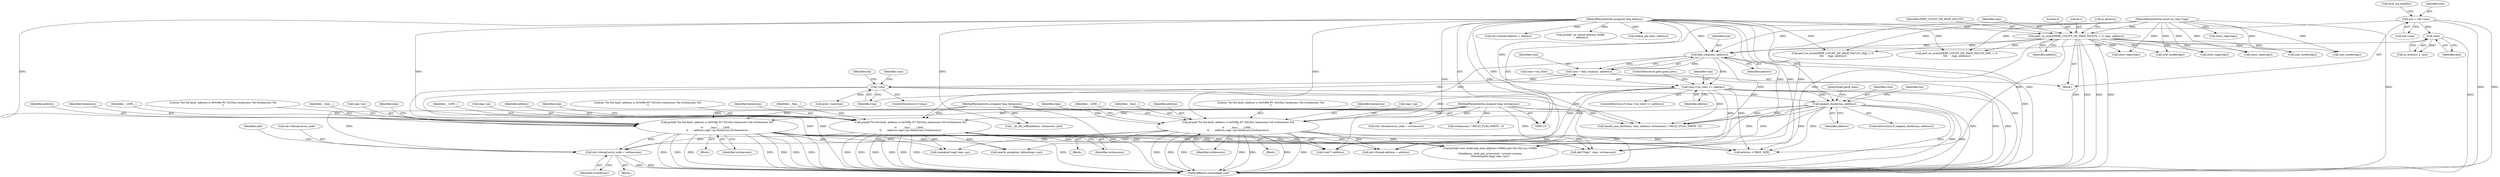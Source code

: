 digraph "0_linux_a8b0ca17b80e92faab46ee7179ba9e99ccb61233_30@API" {
"1000393" [label="(Call,tsk->thread.error_code = writeaccess)"];
"1000217" [label="(Call,printk(\"%s:%d fault, address is 0x%08x PC %016Lx textaccess %d writeaccess %d\n\",\n\t\t       __func__, __LINE__,\n\t\t       address,regs->pc,textaccess,writeaccess))"];
"1000211" [label="(Call,expand_stack(vma, address))"];
"1000159" [label="(Call,!vma)"];
"1000153" [label="(Call,vma = find_vma(mm, address))"];
"1000155" [label="(Call,find_vma(mm, address))"];
"1000145" [label="(Call,!mm)"];
"1000130" [label="(Call,mm = tsk->mm)"];
"1000136" [label="(Call,perf_sw_event(PERF_COUNT_SW_PAGE_FAULTS, 1, 0, regs, address))"];
"1000116" [label="(MethodParameterIn,struct pt_regs *regs)"];
"1000119" [label="(MethodParameterIn,unsigned long address)"];
"1000178" [label="(Call,vma->vm_start <= address)"];
"1000118" [label="(MethodParameterIn,unsigned long textaccess)"];
"1000117" [label="(MethodParameterIn,unsigned long writeaccess)"];
"1000164" [label="(Call,printk(\"%s:%d fault, address is 0x%08x PC %016Lx textaccess %d writeaccess %d\n\",\n\t\t       __func__, __LINE__,\n\t\t       address,regs->pc,textaccess,writeaccess))"];
"1000195" [label="(Call,printk(\"%s:%d fault, address is 0x%08x PC %016Lx textaccess %d writeaccess %d\n\",\n\t\t       __func__, __LINE__,\n\t\t       address,regs->pc,textaccess,writeaccess))"];
"1000135" [label="(Call,local_irq_enable())"];
"1000219" [label="(Identifier,__func__)"];
"1000163" [label="(Identifier,tsk)"];
"1000156" [label="(Identifier,mm)"];
"1000116" [label="(MethodParameterIn,struct pt_regs *regs)"];
"1000478" [label="(Call,tsk->thread.address = address)"];
"1000393" [label="(Call,tsk->thread.error_code = writeaccess)"];
"1000161" [label="(Block,)"];
"1000378" [label="(Call,show_regs(regs))"];
"1000448" [label="(Call,printk(\" at virtual address %08lx\n\", address))"];
"1000213" [label="(Identifier,address)"];
"1000199" [label="(Identifier,address)"];
"1000394" [label="(Call,tsk->thread.error_code)"];
"1000179" [label="(Call,vma->vm_start)"];
"1000192" [label="(Block,)"];
"1000165" [label="(Literal,\"%s:%d fault, address is 0x%08x PC %016Lx textaccess %d writeaccess %d\n\")"];
"1000143" [label="(Call,in_atomic() || !mm)"];
"1000154" [label="(Identifier,vma)"];
"1000196" [label="(Literal,\"%s:%d fault, address is 0x%08x PC %016Lx textaccess %d writeaccess %d\n\")"];
"1000504" [label="(Call,user_mode(regs))"];
"1000230" [label="(JumpTarget,good_area:)"];
"1000172" [label="(Identifier,textaccess)"];
"1000222" [label="(Call,regs->pc)"];
"1000485" [label="(Call,tsk->thread.error_code = writeaccess)"];
"1000212" [label="(Identifier,vma)"];
"1000228" [label="(Identifier,regs)"];
"1000118" [label="(MethodParameterIn,unsigned long textaccess)"];
"1000166" [label="(Identifier,__func__)"];
"1000373" [label="(Call,(unsigned long) regs->pc)"];
"1000132" [label="(Call,tsk->mm)"];
"1000177" [label="(ControlStructure,if (vma->vm_start <= address))"];
"1000211" [label="(Call,expand_stack(vma, address))"];
"1000203" [label="(Identifier,textaccess)"];
"1000140" [label="(Identifier,regs)"];
"1000167" [label="(Identifier,__LINE__)"];
"1000205" [label="(Call,show_regs(regs))"];
"1000131" [label="(Identifier,mm)"];
"1000174" [label="(Call,show_regs(regs))"];
"1000350" [label="(Call,user_mode(regs))"];
"1000164" [label="(Call,printk(\"%s:%d fault, address is 0x%08x PC %016Lx textaccess %d writeaccess %d\n\",\n\t\t       __func__, __LINE__,\n\t\t       address,regs->pc,textaccess,writeaccess))"];
"1000184" [label="(ControlStructure,goto good_area;)"];
"1000182" [label="(Identifier,address)"];
"1000141" [label="(Identifier,address)"];
"1000399" [label="(Identifier,writeaccess)"];
"1000221" [label="(Identifier,address)"];
"1000139" [label="(Literal,0)"];
"1000207" [label="(Call,print_vma(vma))"];
"1000267" [label="(Call,handle_mm_fault(mm, vma, address, writeaccess ? FAULT_FLAG_WRITE : 0))"];
"1000451" [label="(Call,die(\"Oops\", regs, writeaccess))"];
"1000117" [label="(MethodParameterIn,unsigned long writeaccess)"];
"1000160" [label="(Identifier,vma)"];
"1000217" [label="(Call,printk(\"%s:%d fault, address is 0x%08x PC %016Lx textaccess %d writeaccess %d\n\",\n\t\t       __func__, __LINE__,\n\t\t       address,regs->pc,textaccess,writeaccess))"];
"1000119" [label="(MethodParameterIn,unsigned long address)"];
"1000507" [label="(MethodReturn,asmlinkage void)"];
"1000157" [label="(Identifier,address)"];
"1000138" [label="(Literal,1)"];
"1000352" [label="(Block,)"];
"1000158" [label="(ControlStructure,if (!vma))"];
"1000302" [label="(Call,perf_sw_event(PERF_COUNT_SW_PAGE_FAULTS_MAJ, 1, 0,\n \t\t\t\t     regs, address))"];
"1000225" [label="(Identifier,textaccess)"];
"1000130" [label="(Call,mm = tsk->mm)"];
"1000169" [label="(Call,regs->pc)"];
"1000189" [label="(Identifier,vma)"];
"1000136" [label="(Call,perf_sw_event(PERF_COUNT_SW_PAGE_FAULTS, 1, 0, regs, address))"];
"1000168" [label="(Identifier,address)"];
"1000200" [label="(Call,regs->pc)"];
"1000314" [label="(Call,perf_sw_event(PERF_COUNT_SW_PAGE_FAULTS_MIN, 1, 0,\n \t\t\t\t     regs, address))"];
"1000330" [label="(Call,__do_tlb_refill(address, textaccess, pte))"];
"1000322" [label="(Call,lookup_pte (mm, address))"];
"1000159" [label="(Call,!vma)"];
"1000206" [label="(Identifier,regs)"];
"1000195" [label="(Call,printk(\"%s:%d fault, address is 0x%08x PC %016Lx textaccess %d writeaccess %d\n\",\n\t\t       __func__, __LINE__,\n\t\t       address,regs->pc,textaccess,writeaccess))"];
"1000220" [label="(Identifier,__LINE__)"];
"1000153" [label="(Call,vma = find_vma(mm, address))"];
"1000218" [label="(Literal,\"%s:%d fault, address is 0x%08x PC %016Lx textaccess %d writeaccess %d\n\")"];
"1000180" [label="(Identifier,vma)"];
"1000120" [label="(Block,)"];
"1000144" [label="(Call,in_atomic())"];
"1000137" [label="(Identifier,PERF_COUNT_SW_PAGE_FAULTS)"];
"1000198" [label="(Identifier,__LINE__)"];
"1000197" [label="(Identifier,__func__)"];
"1000146" [label="(Identifier,mm)"];
"1000386" [label="(Call,tsk->thread.address = address)"];
"1000175" [label="(Identifier,regs)"];
"1000365" [label="(Call,printk(\"user mode bad_area address=%08lx pid=%d (%s) pc=%08lx\n\",\n\t\t\t\taddress, task_pid_nr(current), current->comm,\n\t\t\t\t(unsigned long) regs->pc))"];
"1000155" [label="(Call,find_vma(mm, address))"];
"1000271" [label="(Call,writeaccess ? FAULT_FLAG_WRITE : 0)"];
"1000465" [label="(Call,user_mode(regs))"];
"1000204" [label="(Identifier,writeaccess)"];
"1000214" [label="(Block,)"];
"1000216" [label="(Identifier,tsk)"];
"1000402" [label="(Identifier,info)"];
"1000444" [label="(Call,address < PAGE_SIZE)"];
"1000210" [label="(ControlStructure,if (expand_stack(vma, address)))"];
"1000178" [label="(Call,vma->vm_start <= address)"];
"1000173" [label="(Identifier,writeaccess)"];
"1000428" [label="(Call,search_exception_tables(regs->pc))"];
"1000227" [label="(Call,show_regs(regs))"];
"1000145" [label="(Call,!mm)"];
"1000414" [label="(Call,(void *) address)"];
"1000226" [label="(Identifier,writeaccess)"];
"1000393" -> "1000352"  [label="AST: "];
"1000393" -> "1000399"  [label="CFG: "];
"1000394" -> "1000393"  [label="AST: "];
"1000399" -> "1000393"  [label="AST: "];
"1000402" -> "1000393"  [label="CFG: "];
"1000393" -> "1000507"  [label="DDG: "];
"1000393" -> "1000507"  [label="DDG: "];
"1000217" -> "1000393"  [label="DDG: "];
"1000164" -> "1000393"  [label="DDG: "];
"1000195" -> "1000393"  [label="DDG: "];
"1000117" -> "1000393"  [label="DDG: "];
"1000217" -> "1000214"  [label="AST: "];
"1000217" -> "1000226"  [label="CFG: "];
"1000218" -> "1000217"  [label="AST: "];
"1000219" -> "1000217"  [label="AST: "];
"1000220" -> "1000217"  [label="AST: "];
"1000221" -> "1000217"  [label="AST: "];
"1000222" -> "1000217"  [label="AST: "];
"1000225" -> "1000217"  [label="AST: "];
"1000226" -> "1000217"  [label="AST: "];
"1000228" -> "1000217"  [label="CFG: "];
"1000217" -> "1000507"  [label="DDG: "];
"1000217" -> "1000507"  [label="DDG: "];
"1000217" -> "1000507"  [label="DDG: "];
"1000217" -> "1000507"  [label="DDG: "];
"1000217" -> "1000507"  [label="DDG: "];
"1000217" -> "1000507"  [label="DDG: "];
"1000217" -> "1000507"  [label="DDG: "];
"1000211" -> "1000217"  [label="DDG: "];
"1000119" -> "1000217"  [label="DDG: "];
"1000118" -> "1000217"  [label="DDG: "];
"1000117" -> "1000217"  [label="DDG: "];
"1000217" -> "1000365"  [label="DDG: "];
"1000217" -> "1000373"  [label="DDG: "];
"1000217" -> "1000386"  [label="DDG: "];
"1000217" -> "1000414"  [label="DDG: "];
"1000217" -> "1000428"  [label="DDG: "];
"1000217" -> "1000444"  [label="DDG: "];
"1000217" -> "1000451"  [label="DDG: "];
"1000211" -> "1000210"  [label="AST: "];
"1000211" -> "1000213"  [label="CFG: "];
"1000212" -> "1000211"  [label="AST: "];
"1000213" -> "1000211"  [label="AST: "];
"1000216" -> "1000211"  [label="CFG: "];
"1000230" -> "1000211"  [label="CFG: "];
"1000211" -> "1000507"  [label="DDG: "];
"1000211" -> "1000507"  [label="DDG: "];
"1000211" -> "1000507"  [label="DDG: "];
"1000159" -> "1000211"  [label="DDG: "];
"1000178" -> "1000211"  [label="DDG: "];
"1000119" -> "1000211"  [label="DDG: "];
"1000211" -> "1000267"  [label="DDG: "];
"1000211" -> "1000267"  [label="DDG: "];
"1000211" -> "1000365"  [label="DDG: "];
"1000211" -> "1000386"  [label="DDG: "];
"1000211" -> "1000414"  [label="DDG: "];
"1000211" -> "1000444"  [label="DDG: "];
"1000159" -> "1000158"  [label="AST: "];
"1000159" -> "1000160"  [label="CFG: "];
"1000160" -> "1000159"  [label="AST: "];
"1000163" -> "1000159"  [label="CFG: "];
"1000180" -> "1000159"  [label="CFG: "];
"1000159" -> "1000507"  [label="DDG: "];
"1000159" -> "1000507"  [label="DDG: "];
"1000153" -> "1000159"  [label="DDG: "];
"1000159" -> "1000207"  [label="DDG: "];
"1000159" -> "1000267"  [label="DDG: "];
"1000153" -> "1000120"  [label="AST: "];
"1000153" -> "1000155"  [label="CFG: "];
"1000154" -> "1000153"  [label="AST: "];
"1000155" -> "1000153"  [label="AST: "];
"1000160" -> "1000153"  [label="CFG: "];
"1000153" -> "1000507"  [label="DDG: "];
"1000155" -> "1000153"  [label="DDG: "];
"1000155" -> "1000153"  [label="DDG: "];
"1000155" -> "1000157"  [label="CFG: "];
"1000156" -> "1000155"  [label="AST: "];
"1000157" -> "1000155"  [label="AST: "];
"1000155" -> "1000507"  [label="DDG: "];
"1000145" -> "1000155"  [label="DDG: "];
"1000130" -> "1000155"  [label="DDG: "];
"1000136" -> "1000155"  [label="DDG: "];
"1000119" -> "1000155"  [label="DDG: "];
"1000155" -> "1000164"  [label="DDG: "];
"1000155" -> "1000178"  [label="DDG: "];
"1000155" -> "1000267"  [label="DDG: "];
"1000145" -> "1000143"  [label="AST: "];
"1000145" -> "1000146"  [label="CFG: "];
"1000146" -> "1000145"  [label="AST: "];
"1000143" -> "1000145"  [label="CFG: "];
"1000145" -> "1000507"  [label="DDG: "];
"1000145" -> "1000143"  [label="DDG: "];
"1000130" -> "1000145"  [label="DDG: "];
"1000130" -> "1000120"  [label="AST: "];
"1000130" -> "1000132"  [label="CFG: "];
"1000131" -> "1000130"  [label="AST: "];
"1000132" -> "1000130"  [label="AST: "];
"1000135" -> "1000130"  [label="CFG: "];
"1000130" -> "1000507"  [label="DDG: "];
"1000130" -> "1000507"  [label="DDG: "];
"1000136" -> "1000120"  [label="AST: "];
"1000136" -> "1000141"  [label="CFG: "];
"1000137" -> "1000136"  [label="AST: "];
"1000138" -> "1000136"  [label="AST: "];
"1000139" -> "1000136"  [label="AST: "];
"1000140" -> "1000136"  [label="AST: "];
"1000141" -> "1000136"  [label="AST: "];
"1000144" -> "1000136"  [label="CFG: "];
"1000136" -> "1000507"  [label="DDG: "];
"1000136" -> "1000507"  [label="DDG: "];
"1000136" -> "1000507"  [label="DDG: "];
"1000136" -> "1000507"  [label="DDG: "];
"1000116" -> "1000136"  [label="DDG: "];
"1000119" -> "1000136"  [label="DDG: "];
"1000136" -> "1000174"  [label="DDG: "];
"1000136" -> "1000205"  [label="DDG: "];
"1000136" -> "1000227"  [label="DDG: "];
"1000136" -> "1000302"  [label="DDG: "];
"1000136" -> "1000314"  [label="DDG: "];
"1000136" -> "1000350"  [label="DDG: "];
"1000136" -> "1000444"  [label="DDG: "];
"1000136" -> "1000451"  [label="DDG: "];
"1000136" -> "1000465"  [label="DDG: "];
"1000136" -> "1000504"  [label="DDG: "];
"1000116" -> "1000115"  [label="AST: "];
"1000116" -> "1000507"  [label="DDG: "];
"1000116" -> "1000174"  [label="DDG: "];
"1000116" -> "1000205"  [label="DDG: "];
"1000116" -> "1000227"  [label="DDG: "];
"1000116" -> "1000302"  [label="DDG: "];
"1000116" -> "1000314"  [label="DDG: "];
"1000116" -> "1000350"  [label="DDG: "];
"1000116" -> "1000378"  [label="DDG: "];
"1000116" -> "1000451"  [label="DDG: "];
"1000116" -> "1000465"  [label="DDG: "];
"1000116" -> "1000504"  [label="DDG: "];
"1000119" -> "1000115"  [label="AST: "];
"1000119" -> "1000507"  [label="DDG: "];
"1000119" -> "1000164"  [label="DDG: "];
"1000119" -> "1000178"  [label="DDG: "];
"1000119" -> "1000195"  [label="DDG: "];
"1000119" -> "1000267"  [label="DDG: "];
"1000119" -> "1000302"  [label="DDG: "];
"1000119" -> "1000314"  [label="DDG: "];
"1000119" -> "1000322"  [label="DDG: "];
"1000119" -> "1000330"  [label="DDG: "];
"1000119" -> "1000365"  [label="DDG: "];
"1000119" -> "1000386"  [label="DDG: "];
"1000119" -> "1000414"  [label="DDG: "];
"1000119" -> "1000444"  [label="DDG: "];
"1000119" -> "1000448"  [label="DDG: "];
"1000119" -> "1000478"  [label="DDG: "];
"1000178" -> "1000177"  [label="AST: "];
"1000178" -> "1000182"  [label="CFG: "];
"1000179" -> "1000178"  [label="AST: "];
"1000182" -> "1000178"  [label="AST: "];
"1000184" -> "1000178"  [label="CFG: "];
"1000189" -> "1000178"  [label="CFG: "];
"1000178" -> "1000507"  [label="DDG: "];
"1000178" -> "1000507"  [label="DDG: "];
"1000178" -> "1000507"  [label="DDG: "];
"1000178" -> "1000195"  [label="DDG: "];
"1000178" -> "1000267"  [label="DDG: "];
"1000178" -> "1000365"  [label="DDG: "];
"1000178" -> "1000386"  [label="DDG: "];
"1000178" -> "1000414"  [label="DDG: "];
"1000178" -> "1000444"  [label="DDG: "];
"1000118" -> "1000115"  [label="AST: "];
"1000118" -> "1000507"  [label="DDG: "];
"1000118" -> "1000164"  [label="DDG: "];
"1000118" -> "1000195"  [label="DDG: "];
"1000118" -> "1000330"  [label="DDG: "];
"1000117" -> "1000115"  [label="AST: "];
"1000117" -> "1000507"  [label="DDG: "];
"1000117" -> "1000164"  [label="DDG: "];
"1000117" -> "1000195"  [label="DDG: "];
"1000117" -> "1000267"  [label="DDG: "];
"1000117" -> "1000271"  [label="DDG: "];
"1000117" -> "1000451"  [label="DDG: "];
"1000117" -> "1000485"  [label="DDG: "];
"1000164" -> "1000161"  [label="AST: "];
"1000164" -> "1000173"  [label="CFG: "];
"1000165" -> "1000164"  [label="AST: "];
"1000166" -> "1000164"  [label="AST: "];
"1000167" -> "1000164"  [label="AST: "];
"1000168" -> "1000164"  [label="AST: "];
"1000169" -> "1000164"  [label="AST: "];
"1000172" -> "1000164"  [label="AST: "];
"1000173" -> "1000164"  [label="AST: "];
"1000175" -> "1000164"  [label="CFG: "];
"1000164" -> "1000507"  [label="DDG: "];
"1000164" -> "1000507"  [label="DDG: "];
"1000164" -> "1000507"  [label="DDG: "];
"1000164" -> "1000507"  [label="DDG: "];
"1000164" -> "1000507"  [label="DDG: "];
"1000164" -> "1000507"  [label="DDG: "];
"1000164" -> "1000507"  [label="DDG: "];
"1000164" -> "1000365"  [label="DDG: "];
"1000164" -> "1000373"  [label="DDG: "];
"1000164" -> "1000386"  [label="DDG: "];
"1000164" -> "1000414"  [label="DDG: "];
"1000164" -> "1000428"  [label="DDG: "];
"1000164" -> "1000444"  [label="DDG: "];
"1000164" -> "1000451"  [label="DDG: "];
"1000195" -> "1000192"  [label="AST: "];
"1000195" -> "1000204"  [label="CFG: "];
"1000196" -> "1000195"  [label="AST: "];
"1000197" -> "1000195"  [label="AST: "];
"1000198" -> "1000195"  [label="AST: "];
"1000199" -> "1000195"  [label="AST: "];
"1000200" -> "1000195"  [label="AST: "];
"1000203" -> "1000195"  [label="AST: "];
"1000204" -> "1000195"  [label="AST: "];
"1000206" -> "1000195"  [label="CFG: "];
"1000195" -> "1000507"  [label="DDG: "];
"1000195" -> "1000507"  [label="DDG: "];
"1000195" -> "1000507"  [label="DDG: "];
"1000195" -> "1000507"  [label="DDG: "];
"1000195" -> "1000507"  [label="DDG: "];
"1000195" -> "1000507"  [label="DDG: "];
"1000195" -> "1000507"  [label="DDG: "];
"1000195" -> "1000365"  [label="DDG: "];
"1000195" -> "1000373"  [label="DDG: "];
"1000195" -> "1000386"  [label="DDG: "];
"1000195" -> "1000414"  [label="DDG: "];
"1000195" -> "1000428"  [label="DDG: "];
"1000195" -> "1000444"  [label="DDG: "];
"1000195" -> "1000451"  [label="DDG: "];
}

